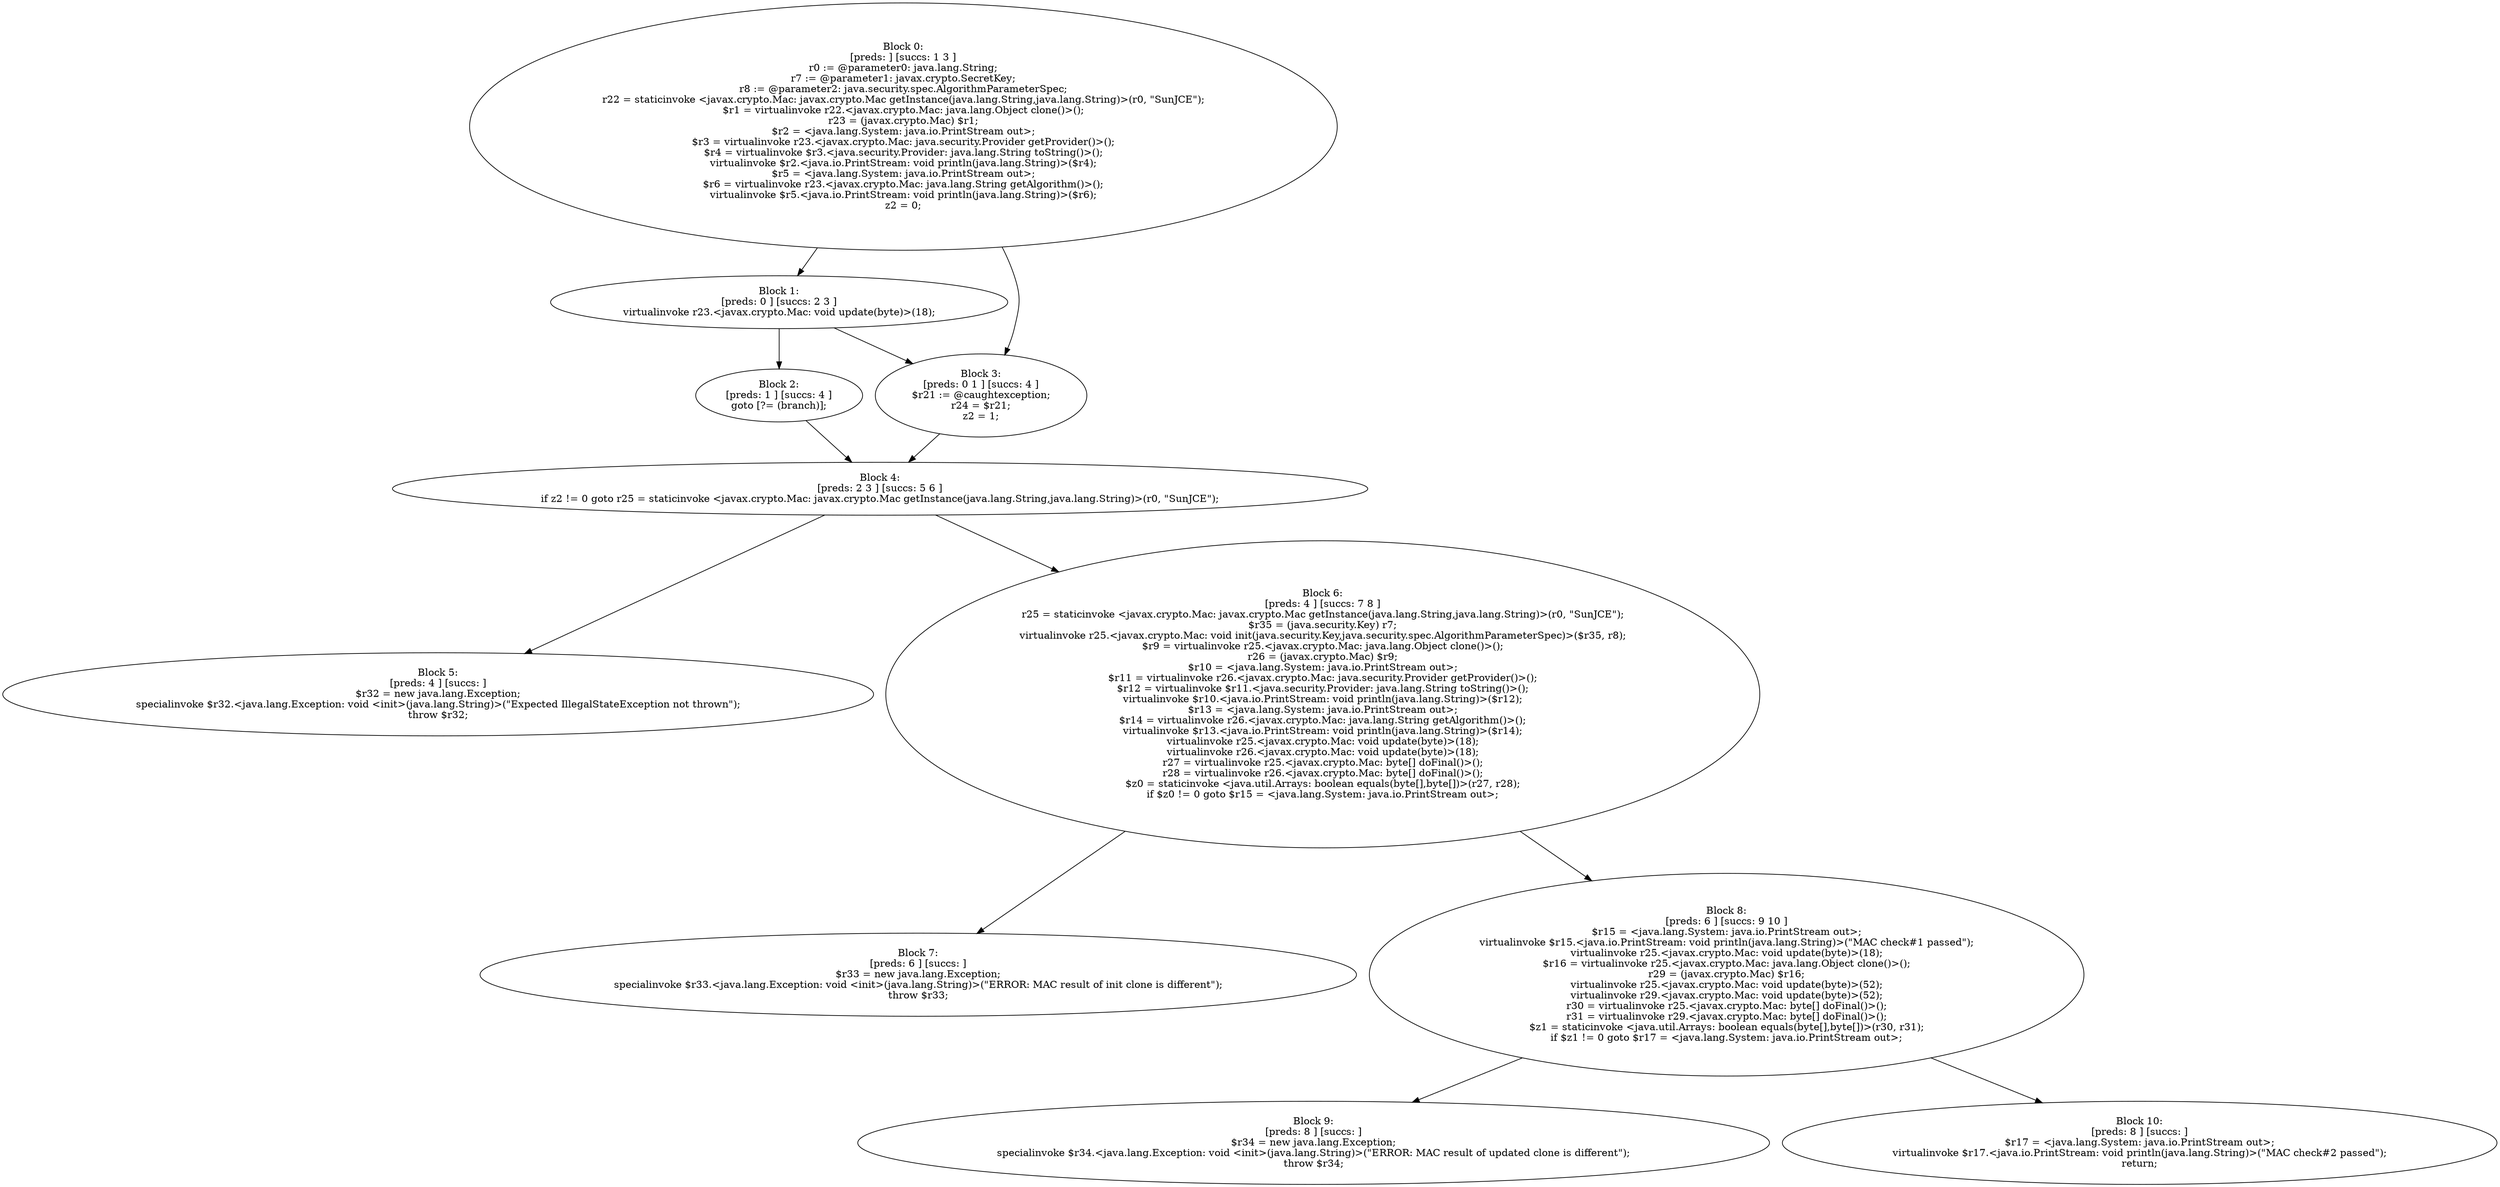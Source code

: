 digraph "unitGraph" {
    "Block 0:
[preds: ] [succs: 1 3 ]
r0 := @parameter0: java.lang.String;
r7 := @parameter1: javax.crypto.SecretKey;
r8 := @parameter2: java.security.spec.AlgorithmParameterSpec;
r22 = staticinvoke <javax.crypto.Mac: javax.crypto.Mac getInstance(java.lang.String,java.lang.String)>(r0, \"SunJCE\");
$r1 = virtualinvoke r22.<javax.crypto.Mac: java.lang.Object clone()>();
r23 = (javax.crypto.Mac) $r1;
$r2 = <java.lang.System: java.io.PrintStream out>;
$r3 = virtualinvoke r23.<javax.crypto.Mac: java.security.Provider getProvider()>();
$r4 = virtualinvoke $r3.<java.security.Provider: java.lang.String toString()>();
virtualinvoke $r2.<java.io.PrintStream: void println(java.lang.String)>($r4);
$r5 = <java.lang.System: java.io.PrintStream out>;
$r6 = virtualinvoke r23.<javax.crypto.Mac: java.lang.String getAlgorithm()>();
virtualinvoke $r5.<java.io.PrintStream: void println(java.lang.String)>($r6);
z2 = 0;
"
    "Block 1:
[preds: 0 ] [succs: 2 3 ]
virtualinvoke r23.<javax.crypto.Mac: void update(byte)>(18);
"
    "Block 2:
[preds: 1 ] [succs: 4 ]
goto [?= (branch)];
"
    "Block 3:
[preds: 0 1 ] [succs: 4 ]
$r21 := @caughtexception;
r24 = $r21;
z2 = 1;
"
    "Block 4:
[preds: 2 3 ] [succs: 5 6 ]
if z2 != 0 goto r25 = staticinvoke <javax.crypto.Mac: javax.crypto.Mac getInstance(java.lang.String,java.lang.String)>(r0, \"SunJCE\");
"
    "Block 5:
[preds: 4 ] [succs: ]
$r32 = new java.lang.Exception;
specialinvoke $r32.<java.lang.Exception: void <init>(java.lang.String)>(\"Expected IllegalStateException not thrown\");
throw $r32;
"
    "Block 6:
[preds: 4 ] [succs: 7 8 ]
r25 = staticinvoke <javax.crypto.Mac: javax.crypto.Mac getInstance(java.lang.String,java.lang.String)>(r0, \"SunJCE\");
$r35 = (java.security.Key) r7;
virtualinvoke r25.<javax.crypto.Mac: void init(java.security.Key,java.security.spec.AlgorithmParameterSpec)>($r35, r8);
$r9 = virtualinvoke r25.<javax.crypto.Mac: java.lang.Object clone()>();
r26 = (javax.crypto.Mac) $r9;
$r10 = <java.lang.System: java.io.PrintStream out>;
$r11 = virtualinvoke r26.<javax.crypto.Mac: java.security.Provider getProvider()>();
$r12 = virtualinvoke $r11.<java.security.Provider: java.lang.String toString()>();
virtualinvoke $r10.<java.io.PrintStream: void println(java.lang.String)>($r12);
$r13 = <java.lang.System: java.io.PrintStream out>;
$r14 = virtualinvoke r26.<javax.crypto.Mac: java.lang.String getAlgorithm()>();
virtualinvoke $r13.<java.io.PrintStream: void println(java.lang.String)>($r14);
virtualinvoke r25.<javax.crypto.Mac: void update(byte)>(18);
virtualinvoke r26.<javax.crypto.Mac: void update(byte)>(18);
r27 = virtualinvoke r25.<javax.crypto.Mac: byte[] doFinal()>();
r28 = virtualinvoke r26.<javax.crypto.Mac: byte[] doFinal()>();
$z0 = staticinvoke <java.util.Arrays: boolean equals(byte[],byte[])>(r27, r28);
if $z0 != 0 goto $r15 = <java.lang.System: java.io.PrintStream out>;
"
    "Block 7:
[preds: 6 ] [succs: ]
$r33 = new java.lang.Exception;
specialinvoke $r33.<java.lang.Exception: void <init>(java.lang.String)>(\"ERROR: MAC result of init clone is different\");
throw $r33;
"
    "Block 8:
[preds: 6 ] [succs: 9 10 ]
$r15 = <java.lang.System: java.io.PrintStream out>;
virtualinvoke $r15.<java.io.PrintStream: void println(java.lang.String)>(\"MAC check#1 passed\");
virtualinvoke r25.<javax.crypto.Mac: void update(byte)>(18);
$r16 = virtualinvoke r25.<javax.crypto.Mac: java.lang.Object clone()>();
r29 = (javax.crypto.Mac) $r16;
virtualinvoke r25.<javax.crypto.Mac: void update(byte)>(52);
virtualinvoke r29.<javax.crypto.Mac: void update(byte)>(52);
r30 = virtualinvoke r25.<javax.crypto.Mac: byte[] doFinal()>();
r31 = virtualinvoke r29.<javax.crypto.Mac: byte[] doFinal()>();
$z1 = staticinvoke <java.util.Arrays: boolean equals(byte[],byte[])>(r30, r31);
if $z1 != 0 goto $r17 = <java.lang.System: java.io.PrintStream out>;
"
    "Block 9:
[preds: 8 ] [succs: ]
$r34 = new java.lang.Exception;
specialinvoke $r34.<java.lang.Exception: void <init>(java.lang.String)>(\"ERROR: MAC result of updated clone is different\");
throw $r34;
"
    "Block 10:
[preds: 8 ] [succs: ]
$r17 = <java.lang.System: java.io.PrintStream out>;
virtualinvoke $r17.<java.io.PrintStream: void println(java.lang.String)>(\"MAC check#2 passed\");
return;
"
    "Block 0:
[preds: ] [succs: 1 3 ]
r0 := @parameter0: java.lang.String;
r7 := @parameter1: javax.crypto.SecretKey;
r8 := @parameter2: java.security.spec.AlgorithmParameterSpec;
r22 = staticinvoke <javax.crypto.Mac: javax.crypto.Mac getInstance(java.lang.String,java.lang.String)>(r0, \"SunJCE\");
$r1 = virtualinvoke r22.<javax.crypto.Mac: java.lang.Object clone()>();
r23 = (javax.crypto.Mac) $r1;
$r2 = <java.lang.System: java.io.PrintStream out>;
$r3 = virtualinvoke r23.<javax.crypto.Mac: java.security.Provider getProvider()>();
$r4 = virtualinvoke $r3.<java.security.Provider: java.lang.String toString()>();
virtualinvoke $r2.<java.io.PrintStream: void println(java.lang.String)>($r4);
$r5 = <java.lang.System: java.io.PrintStream out>;
$r6 = virtualinvoke r23.<javax.crypto.Mac: java.lang.String getAlgorithm()>();
virtualinvoke $r5.<java.io.PrintStream: void println(java.lang.String)>($r6);
z2 = 0;
"->"Block 1:
[preds: 0 ] [succs: 2 3 ]
virtualinvoke r23.<javax.crypto.Mac: void update(byte)>(18);
";
    "Block 0:
[preds: ] [succs: 1 3 ]
r0 := @parameter0: java.lang.String;
r7 := @parameter1: javax.crypto.SecretKey;
r8 := @parameter2: java.security.spec.AlgorithmParameterSpec;
r22 = staticinvoke <javax.crypto.Mac: javax.crypto.Mac getInstance(java.lang.String,java.lang.String)>(r0, \"SunJCE\");
$r1 = virtualinvoke r22.<javax.crypto.Mac: java.lang.Object clone()>();
r23 = (javax.crypto.Mac) $r1;
$r2 = <java.lang.System: java.io.PrintStream out>;
$r3 = virtualinvoke r23.<javax.crypto.Mac: java.security.Provider getProvider()>();
$r4 = virtualinvoke $r3.<java.security.Provider: java.lang.String toString()>();
virtualinvoke $r2.<java.io.PrintStream: void println(java.lang.String)>($r4);
$r5 = <java.lang.System: java.io.PrintStream out>;
$r6 = virtualinvoke r23.<javax.crypto.Mac: java.lang.String getAlgorithm()>();
virtualinvoke $r5.<java.io.PrintStream: void println(java.lang.String)>($r6);
z2 = 0;
"->"Block 3:
[preds: 0 1 ] [succs: 4 ]
$r21 := @caughtexception;
r24 = $r21;
z2 = 1;
";
    "Block 1:
[preds: 0 ] [succs: 2 3 ]
virtualinvoke r23.<javax.crypto.Mac: void update(byte)>(18);
"->"Block 2:
[preds: 1 ] [succs: 4 ]
goto [?= (branch)];
";
    "Block 1:
[preds: 0 ] [succs: 2 3 ]
virtualinvoke r23.<javax.crypto.Mac: void update(byte)>(18);
"->"Block 3:
[preds: 0 1 ] [succs: 4 ]
$r21 := @caughtexception;
r24 = $r21;
z2 = 1;
";
    "Block 2:
[preds: 1 ] [succs: 4 ]
goto [?= (branch)];
"->"Block 4:
[preds: 2 3 ] [succs: 5 6 ]
if z2 != 0 goto r25 = staticinvoke <javax.crypto.Mac: javax.crypto.Mac getInstance(java.lang.String,java.lang.String)>(r0, \"SunJCE\");
";
    "Block 3:
[preds: 0 1 ] [succs: 4 ]
$r21 := @caughtexception;
r24 = $r21;
z2 = 1;
"->"Block 4:
[preds: 2 3 ] [succs: 5 6 ]
if z2 != 0 goto r25 = staticinvoke <javax.crypto.Mac: javax.crypto.Mac getInstance(java.lang.String,java.lang.String)>(r0, \"SunJCE\");
";
    "Block 4:
[preds: 2 3 ] [succs: 5 6 ]
if z2 != 0 goto r25 = staticinvoke <javax.crypto.Mac: javax.crypto.Mac getInstance(java.lang.String,java.lang.String)>(r0, \"SunJCE\");
"->"Block 5:
[preds: 4 ] [succs: ]
$r32 = new java.lang.Exception;
specialinvoke $r32.<java.lang.Exception: void <init>(java.lang.String)>(\"Expected IllegalStateException not thrown\");
throw $r32;
";
    "Block 4:
[preds: 2 3 ] [succs: 5 6 ]
if z2 != 0 goto r25 = staticinvoke <javax.crypto.Mac: javax.crypto.Mac getInstance(java.lang.String,java.lang.String)>(r0, \"SunJCE\");
"->"Block 6:
[preds: 4 ] [succs: 7 8 ]
r25 = staticinvoke <javax.crypto.Mac: javax.crypto.Mac getInstance(java.lang.String,java.lang.String)>(r0, \"SunJCE\");
$r35 = (java.security.Key) r7;
virtualinvoke r25.<javax.crypto.Mac: void init(java.security.Key,java.security.spec.AlgorithmParameterSpec)>($r35, r8);
$r9 = virtualinvoke r25.<javax.crypto.Mac: java.lang.Object clone()>();
r26 = (javax.crypto.Mac) $r9;
$r10 = <java.lang.System: java.io.PrintStream out>;
$r11 = virtualinvoke r26.<javax.crypto.Mac: java.security.Provider getProvider()>();
$r12 = virtualinvoke $r11.<java.security.Provider: java.lang.String toString()>();
virtualinvoke $r10.<java.io.PrintStream: void println(java.lang.String)>($r12);
$r13 = <java.lang.System: java.io.PrintStream out>;
$r14 = virtualinvoke r26.<javax.crypto.Mac: java.lang.String getAlgorithm()>();
virtualinvoke $r13.<java.io.PrintStream: void println(java.lang.String)>($r14);
virtualinvoke r25.<javax.crypto.Mac: void update(byte)>(18);
virtualinvoke r26.<javax.crypto.Mac: void update(byte)>(18);
r27 = virtualinvoke r25.<javax.crypto.Mac: byte[] doFinal()>();
r28 = virtualinvoke r26.<javax.crypto.Mac: byte[] doFinal()>();
$z0 = staticinvoke <java.util.Arrays: boolean equals(byte[],byte[])>(r27, r28);
if $z0 != 0 goto $r15 = <java.lang.System: java.io.PrintStream out>;
";
    "Block 6:
[preds: 4 ] [succs: 7 8 ]
r25 = staticinvoke <javax.crypto.Mac: javax.crypto.Mac getInstance(java.lang.String,java.lang.String)>(r0, \"SunJCE\");
$r35 = (java.security.Key) r7;
virtualinvoke r25.<javax.crypto.Mac: void init(java.security.Key,java.security.spec.AlgorithmParameterSpec)>($r35, r8);
$r9 = virtualinvoke r25.<javax.crypto.Mac: java.lang.Object clone()>();
r26 = (javax.crypto.Mac) $r9;
$r10 = <java.lang.System: java.io.PrintStream out>;
$r11 = virtualinvoke r26.<javax.crypto.Mac: java.security.Provider getProvider()>();
$r12 = virtualinvoke $r11.<java.security.Provider: java.lang.String toString()>();
virtualinvoke $r10.<java.io.PrintStream: void println(java.lang.String)>($r12);
$r13 = <java.lang.System: java.io.PrintStream out>;
$r14 = virtualinvoke r26.<javax.crypto.Mac: java.lang.String getAlgorithm()>();
virtualinvoke $r13.<java.io.PrintStream: void println(java.lang.String)>($r14);
virtualinvoke r25.<javax.crypto.Mac: void update(byte)>(18);
virtualinvoke r26.<javax.crypto.Mac: void update(byte)>(18);
r27 = virtualinvoke r25.<javax.crypto.Mac: byte[] doFinal()>();
r28 = virtualinvoke r26.<javax.crypto.Mac: byte[] doFinal()>();
$z0 = staticinvoke <java.util.Arrays: boolean equals(byte[],byte[])>(r27, r28);
if $z0 != 0 goto $r15 = <java.lang.System: java.io.PrintStream out>;
"->"Block 7:
[preds: 6 ] [succs: ]
$r33 = new java.lang.Exception;
specialinvoke $r33.<java.lang.Exception: void <init>(java.lang.String)>(\"ERROR: MAC result of init clone is different\");
throw $r33;
";
    "Block 6:
[preds: 4 ] [succs: 7 8 ]
r25 = staticinvoke <javax.crypto.Mac: javax.crypto.Mac getInstance(java.lang.String,java.lang.String)>(r0, \"SunJCE\");
$r35 = (java.security.Key) r7;
virtualinvoke r25.<javax.crypto.Mac: void init(java.security.Key,java.security.spec.AlgorithmParameterSpec)>($r35, r8);
$r9 = virtualinvoke r25.<javax.crypto.Mac: java.lang.Object clone()>();
r26 = (javax.crypto.Mac) $r9;
$r10 = <java.lang.System: java.io.PrintStream out>;
$r11 = virtualinvoke r26.<javax.crypto.Mac: java.security.Provider getProvider()>();
$r12 = virtualinvoke $r11.<java.security.Provider: java.lang.String toString()>();
virtualinvoke $r10.<java.io.PrintStream: void println(java.lang.String)>($r12);
$r13 = <java.lang.System: java.io.PrintStream out>;
$r14 = virtualinvoke r26.<javax.crypto.Mac: java.lang.String getAlgorithm()>();
virtualinvoke $r13.<java.io.PrintStream: void println(java.lang.String)>($r14);
virtualinvoke r25.<javax.crypto.Mac: void update(byte)>(18);
virtualinvoke r26.<javax.crypto.Mac: void update(byte)>(18);
r27 = virtualinvoke r25.<javax.crypto.Mac: byte[] doFinal()>();
r28 = virtualinvoke r26.<javax.crypto.Mac: byte[] doFinal()>();
$z0 = staticinvoke <java.util.Arrays: boolean equals(byte[],byte[])>(r27, r28);
if $z0 != 0 goto $r15 = <java.lang.System: java.io.PrintStream out>;
"->"Block 8:
[preds: 6 ] [succs: 9 10 ]
$r15 = <java.lang.System: java.io.PrintStream out>;
virtualinvoke $r15.<java.io.PrintStream: void println(java.lang.String)>(\"MAC check#1 passed\");
virtualinvoke r25.<javax.crypto.Mac: void update(byte)>(18);
$r16 = virtualinvoke r25.<javax.crypto.Mac: java.lang.Object clone()>();
r29 = (javax.crypto.Mac) $r16;
virtualinvoke r25.<javax.crypto.Mac: void update(byte)>(52);
virtualinvoke r29.<javax.crypto.Mac: void update(byte)>(52);
r30 = virtualinvoke r25.<javax.crypto.Mac: byte[] doFinal()>();
r31 = virtualinvoke r29.<javax.crypto.Mac: byte[] doFinal()>();
$z1 = staticinvoke <java.util.Arrays: boolean equals(byte[],byte[])>(r30, r31);
if $z1 != 0 goto $r17 = <java.lang.System: java.io.PrintStream out>;
";
    "Block 8:
[preds: 6 ] [succs: 9 10 ]
$r15 = <java.lang.System: java.io.PrintStream out>;
virtualinvoke $r15.<java.io.PrintStream: void println(java.lang.String)>(\"MAC check#1 passed\");
virtualinvoke r25.<javax.crypto.Mac: void update(byte)>(18);
$r16 = virtualinvoke r25.<javax.crypto.Mac: java.lang.Object clone()>();
r29 = (javax.crypto.Mac) $r16;
virtualinvoke r25.<javax.crypto.Mac: void update(byte)>(52);
virtualinvoke r29.<javax.crypto.Mac: void update(byte)>(52);
r30 = virtualinvoke r25.<javax.crypto.Mac: byte[] doFinal()>();
r31 = virtualinvoke r29.<javax.crypto.Mac: byte[] doFinal()>();
$z1 = staticinvoke <java.util.Arrays: boolean equals(byte[],byte[])>(r30, r31);
if $z1 != 0 goto $r17 = <java.lang.System: java.io.PrintStream out>;
"->"Block 9:
[preds: 8 ] [succs: ]
$r34 = new java.lang.Exception;
specialinvoke $r34.<java.lang.Exception: void <init>(java.lang.String)>(\"ERROR: MAC result of updated clone is different\");
throw $r34;
";
    "Block 8:
[preds: 6 ] [succs: 9 10 ]
$r15 = <java.lang.System: java.io.PrintStream out>;
virtualinvoke $r15.<java.io.PrintStream: void println(java.lang.String)>(\"MAC check#1 passed\");
virtualinvoke r25.<javax.crypto.Mac: void update(byte)>(18);
$r16 = virtualinvoke r25.<javax.crypto.Mac: java.lang.Object clone()>();
r29 = (javax.crypto.Mac) $r16;
virtualinvoke r25.<javax.crypto.Mac: void update(byte)>(52);
virtualinvoke r29.<javax.crypto.Mac: void update(byte)>(52);
r30 = virtualinvoke r25.<javax.crypto.Mac: byte[] doFinal()>();
r31 = virtualinvoke r29.<javax.crypto.Mac: byte[] doFinal()>();
$z1 = staticinvoke <java.util.Arrays: boolean equals(byte[],byte[])>(r30, r31);
if $z1 != 0 goto $r17 = <java.lang.System: java.io.PrintStream out>;
"->"Block 10:
[preds: 8 ] [succs: ]
$r17 = <java.lang.System: java.io.PrintStream out>;
virtualinvoke $r17.<java.io.PrintStream: void println(java.lang.String)>(\"MAC check#2 passed\");
return;
";
}
